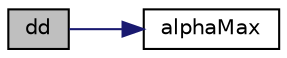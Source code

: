 digraph "dd"
{
  bgcolor="transparent";
  edge [fontname="Helvetica",fontsize="10",labelfontname="Helvetica",labelfontsize="10"];
  node [fontname="Helvetica",fontsize="10",shape=record];
  rankdir="LR";
  Node1 [label="dd",height=0.2,width=0.4,color="black", fillcolor="grey75", style="filled", fontcolor="black"];
  Node1 -> Node2 [color="midnightblue",fontsize="10",style="solid",fontname="Helvetica"];
  Node2 [label="alphaMax",height=0.2,width=0.4,color="black",URL="$a01049.html#a736066a90b6edeff6ebf38d57f49f14e",tooltip="Optional maximum phase-fraction (e.g. packing limit) "];
}
